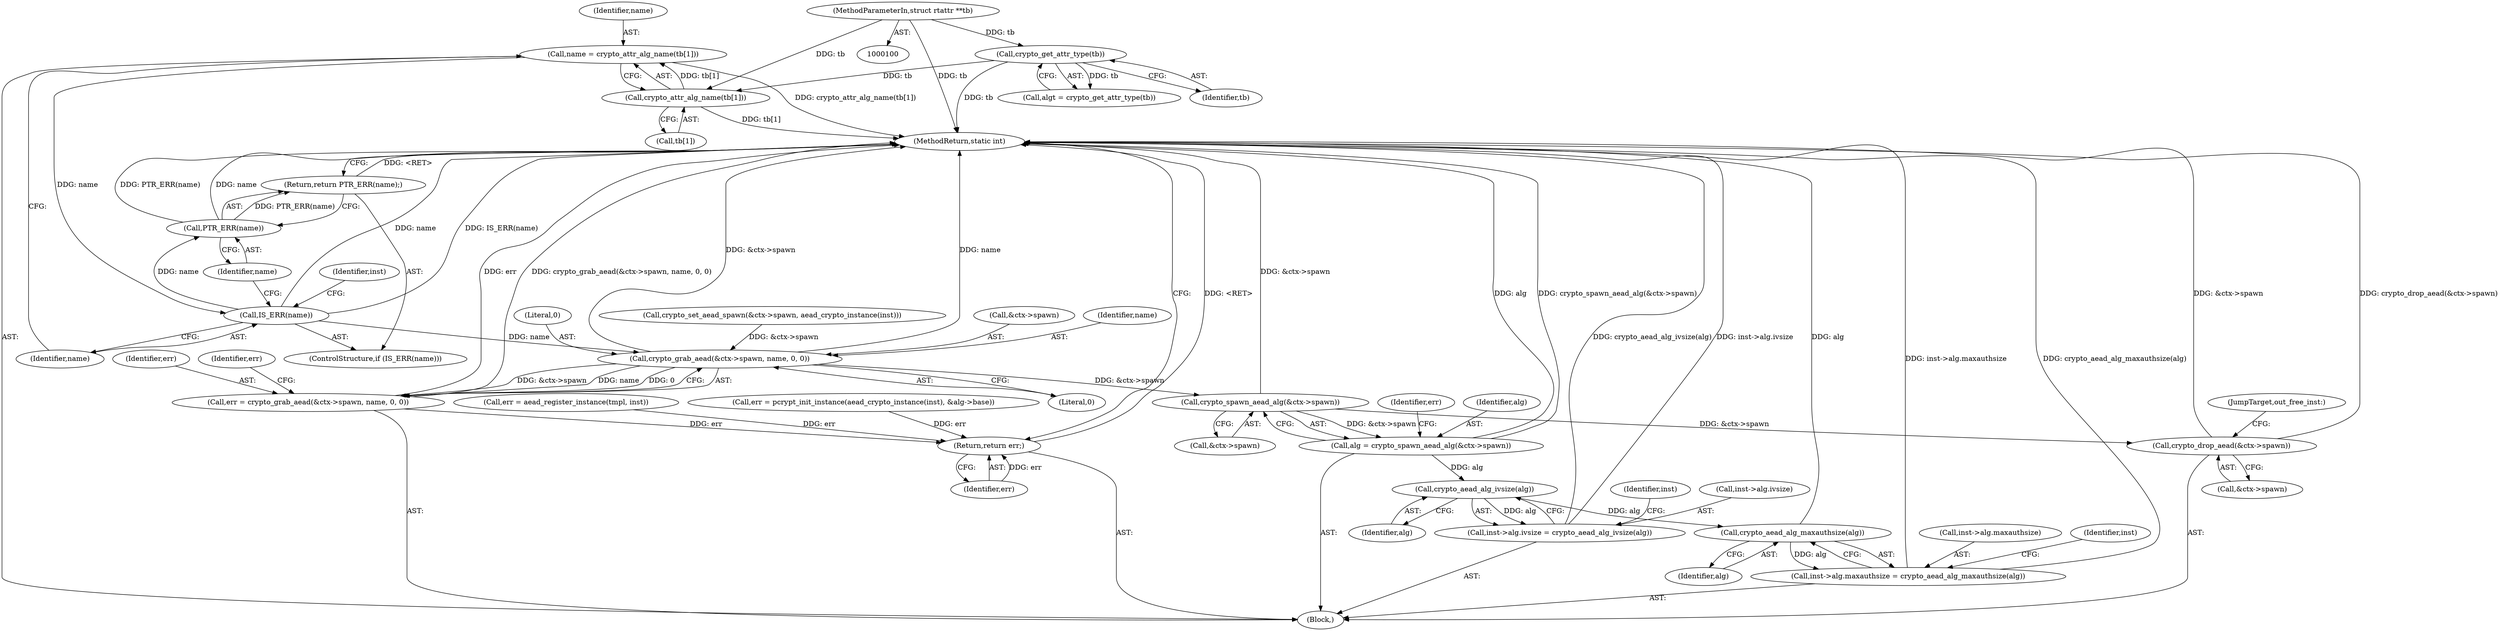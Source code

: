 digraph "0_linux_d76c68109f37cb85b243a1cf0f40313afd2bae68@API" {
"1000122" [label="(Call,name = crypto_attr_alg_name(tb[1]))"];
"1000124" [label="(Call,crypto_attr_alg_name(tb[1]))"];
"1000114" [label="(Call,crypto_get_attr_type(tb))"];
"1000102" [label="(MethodParameterIn,struct rtattr **tb)"];
"1000129" [label="(Call,IS_ERR(name))"];
"1000132" [label="(Call,PTR_ERR(name))"];
"1000131" [label="(Return,return PTR_ERR(name);)"];
"1000164" [label="(Call,crypto_grab_aead(&ctx->spawn, name, 0, 0))"];
"1000162" [label="(Call,err = crypto_grab_aead(&ctx->spawn, name, 0, 0))"];
"1000285" [label="(Return,return err;)"];
"1000177" [label="(Call,crypto_spawn_aead_alg(&ctx->spawn))"];
"1000175" [label="(Call,alg = crypto_spawn_aead_alg(&ctx->spawn))"];
"1000209" [label="(Call,crypto_aead_alg_ivsize(alg))"];
"1000203" [label="(Call,inst->alg.ivsize = crypto_aead_alg_ivsize(alg))"];
"1000217" [label="(Call,crypto_aead_alg_maxauthsize(alg))"];
"1000211" [label="(Call,inst->alg.maxauthsize = crypto_aead_alg_maxauthsize(alg))"];
"1000288" [label="(Call,crypto_drop_aead(&ctx->spawn))"];
"1000177" [label="(Call,crypto_spawn_aead_alg(&ctx->spawn))"];
"1000162" [label="(Call,err = crypto_grab_aead(&ctx->spawn, name, 0, 0))"];
"1000297" [label="(MethodReturn,static int)"];
"1000183" [label="(Identifier,err)"];
"1000176" [label="(Identifier,alg)"];
"1000112" [label="(Call,algt = crypto_get_attr_type(tb))"];
"1000114" [label="(Call,crypto_get_attr_type(tb))"];
"1000163" [label="(Identifier,err)"];
"1000276" [label="(Call,err = aead_register_instance(tmpl, inst))"];
"1000165" [label="(Call,&ctx->spawn)"];
"1000169" [label="(Identifier,name)"];
"1000171" [label="(Literal,0)"];
"1000135" [label="(Identifier,inst)"];
"1000288" [label="(Call,crypto_drop_aead(&ctx->spawn))"];
"1000212" [label="(Call,inst->alg.maxauthsize)"];
"1000210" [label="(Identifier,alg)"];
"1000173" [label="(Identifier,err)"];
"1000131" [label="(Return,return PTR_ERR(name);)"];
"1000115" [label="(Identifier,tb)"];
"1000217" [label="(Call,crypto_aead_alg_maxauthsize(alg))"];
"1000218" [label="(Identifier,alg)"];
"1000102" [label="(MethodParameterIn,struct rtattr **tb)"];
"1000203" [label="(Call,inst->alg.ivsize = crypto_aead_alg_ivsize(alg))"];
"1000285" [label="(Return,return err;)"];
"1000293" [label="(JumpTarget,out_free_inst:)"];
"1000128" [label="(ControlStructure,if (IS_ERR(name)))"];
"1000182" [label="(Call,err = pcrypt_init_instance(aead_crypto_instance(inst), &alg->base))"];
"1000214" [label="(Identifier,inst)"];
"1000164" [label="(Call,crypto_grab_aead(&ctx->spawn, name, 0, 0))"];
"1000223" [label="(Identifier,inst)"];
"1000125" [label="(Call,tb[1])"];
"1000130" [label="(Identifier,name)"];
"1000170" [label="(Literal,0)"];
"1000129" [label="(Call,IS_ERR(name))"];
"1000289" [label="(Call,&ctx->spawn)"];
"1000211" [label="(Call,inst->alg.maxauthsize = crypto_aead_alg_maxauthsize(alg))"];
"1000123" [label="(Identifier,name)"];
"1000175" [label="(Call,alg = crypto_spawn_aead_alg(&ctx->spawn))"];
"1000178" [label="(Call,&ctx->spawn)"];
"1000105" [label="(Block,)"];
"1000124" [label="(Call,crypto_attr_alg_name(tb[1]))"];
"1000155" [label="(Call,crypto_set_aead_spawn(&ctx->spawn, aead_crypto_instance(inst)))"];
"1000286" [label="(Identifier,err)"];
"1000209" [label="(Call,crypto_aead_alg_ivsize(alg))"];
"1000133" [label="(Identifier,name)"];
"1000204" [label="(Call,inst->alg.ivsize)"];
"1000132" [label="(Call,PTR_ERR(name))"];
"1000122" [label="(Call,name = crypto_attr_alg_name(tb[1]))"];
"1000122" -> "1000105"  [label="AST: "];
"1000122" -> "1000124"  [label="CFG: "];
"1000123" -> "1000122"  [label="AST: "];
"1000124" -> "1000122"  [label="AST: "];
"1000130" -> "1000122"  [label="CFG: "];
"1000122" -> "1000297"  [label="DDG: crypto_attr_alg_name(tb[1])"];
"1000124" -> "1000122"  [label="DDG: tb[1]"];
"1000122" -> "1000129"  [label="DDG: name"];
"1000124" -> "1000125"  [label="CFG: "];
"1000125" -> "1000124"  [label="AST: "];
"1000124" -> "1000297"  [label="DDG: tb[1]"];
"1000114" -> "1000124"  [label="DDG: tb"];
"1000102" -> "1000124"  [label="DDG: tb"];
"1000114" -> "1000112"  [label="AST: "];
"1000114" -> "1000115"  [label="CFG: "];
"1000115" -> "1000114"  [label="AST: "];
"1000112" -> "1000114"  [label="CFG: "];
"1000114" -> "1000297"  [label="DDG: tb"];
"1000114" -> "1000112"  [label="DDG: tb"];
"1000102" -> "1000114"  [label="DDG: tb"];
"1000102" -> "1000100"  [label="AST: "];
"1000102" -> "1000297"  [label="DDG: tb"];
"1000129" -> "1000128"  [label="AST: "];
"1000129" -> "1000130"  [label="CFG: "];
"1000130" -> "1000129"  [label="AST: "];
"1000133" -> "1000129"  [label="CFG: "];
"1000135" -> "1000129"  [label="CFG: "];
"1000129" -> "1000297"  [label="DDG: name"];
"1000129" -> "1000297"  [label="DDG: IS_ERR(name)"];
"1000129" -> "1000132"  [label="DDG: name"];
"1000129" -> "1000164"  [label="DDG: name"];
"1000132" -> "1000131"  [label="AST: "];
"1000132" -> "1000133"  [label="CFG: "];
"1000133" -> "1000132"  [label="AST: "];
"1000131" -> "1000132"  [label="CFG: "];
"1000132" -> "1000297"  [label="DDG: PTR_ERR(name)"];
"1000132" -> "1000297"  [label="DDG: name"];
"1000132" -> "1000131"  [label="DDG: PTR_ERR(name)"];
"1000131" -> "1000128"  [label="AST: "];
"1000297" -> "1000131"  [label="CFG: "];
"1000131" -> "1000297"  [label="DDG: <RET>"];
"1000164" -> "1000162"  [label="AST: "];
"1000164" -> "1000171"  [label="CFG: "];
"1000165" -> "1000164"  [label="AST: "];
"1000169" -> "1000164"  [label="AST: "];
"1000170" -> "1000164"  [label="AST: "];
"1000171" -> "1000164"  [label="AST: "];
"1000162" -> "1000164"  [label="CFG: "];
"1000164" -> "1000297"  [label="DDG: name"];
"1000164" -> "1000297"  [label="DDG: &ctx->spawn"];
"1000164" -> "1000162"  [label="DDG: &ctx->spawn"];
"1000164" -> "1000162"  [label="DDG: name"];
"1000164" -> "1000162"  [label="DDG: 0"];
"1000155" -> "1000164"  [label="DDG: &ctx->spawn"];
"1000164" -> "1000177"  [label="DDG: &ctx->spawn"];
"1000162" -> "1000105"  [label="AST: "];
"1000163" -> "1000162"  [label="AST: "];
"1000173" -> "1000162"  [label="CFG: "];
"1000162" -> "1000297"  [label="DDG: crypto_grab_aead(&ctx->spawn, name, 0, 0)"];
"1000162" -> "1000297"  [label="DDG: err"];
"1000162" -> "1000285"  [label="DDG: err"];
"1000285" -> "1000105"  [label="AST: "];
"1000285" -> "1000286"  [label="CFG: "];
"1000286" -> "1000285"  [label="AST: "];
"1000297" -> "1000285"  [label="CFG: "];
"1000285" -> "1000297"  [label="DDG: <RET>"];
"1000286" -> "1000285"  [label="DDG: err"];
"1000276" -> "1000285"  [label="DDG: err"];
"1000182" -> "1000285"  [label="DDG: err"];
"1000177" -> "1000175"  [label="AST: "];
"1000177" -> "1000178"  [label="CFG: "];
"1000178" -> "1000177"  [label="AST: "];
"1000175" -> "1000177"  [label="CFG: "];
"1000177" -> "1000297"  [label="DDG: &ctx->spawn"];
"1000177" -> "1000175"  [label="DDG: &ctx->spawn"];
"1000177" -> "1000288"  [label="DDG: &ctx->spawn"];
"1000175" -> "1000105"  [label="AST: "];
"1000176" -> "1000175"  [label="AST: "];
"1000183" -> "1000175"  [label="CFG: "];
"1000175" -> "1000297"  [label="DDG: alg"];
"1000175" -> "1000297"  [label="DDG: crypto_spawn_aead_alg(&ctx->spawn)"];
"1000175" -> "1000209"  [label="DDG: alg"];
"1000209" -> "1000203"  [label="AST: "];
"1000209" -> "1000210"  [label="CFG: "];
"1000210" -> "1000209"  [label="AST: "];
"1000203" -> "1000209"  [label="CFG: "];
"1000209" -> "1000203"  [label="DDG: alg"];
"1000209" -> "1000217"  [label="DDG: alg"];
"1000203" -> "1000105"  [label="AST: "];
"1000204" -> "1000203"  [label="AST: "];
"1000214" -> "1000203"  [label="CFG: "];
"1000203" -> "1000297"  [label="DDG: crypto_aead_alg_ivsize(alg)"];
"1000203" -> "1000297"  [label="DDG: inst->alg.ivsize"];
"1000217" -> "1000211"  [label="AST: "];
"1000217" -> "1000218"  [label="CFG: "];
"1000218" -> "1000217"  [label="AST: "];
"1000211" -> "1000217"  [label="CFG: "];
"1000217" -> "1000297"  [label="DDG: alg"];
"1000217" -> "1000211"  [label="DDG: alg"];
"1000211" -> "1000105"  [label="AST: "];
"1000212" -> "1000211"  [label="AST: "];
"1000223" -> "1000211"  [label="CFG: "];
"1000211" -> "1000297"  [label="DDG: inst->alg.maxauthsize"];
"1000211" -> "1000297"  [label="DDG: crypto_aead_alg_maxauthsize(alg)"];
"1000288" -> "1000105"  [label="AST: "];
"1000288" -> "1000289"  [label="CFG: "];
"1000289" -> "1000288"  [label="AST: "];
"1000293" -> "1000288"  [label="CFG: "];
"1000288" -> "1000297"  [label="DDG: &ctx->spawn"];
"1000288" -> "1000297"  [label="DDG: crypto_drop_aead(&ctx->spawn)"];
}
